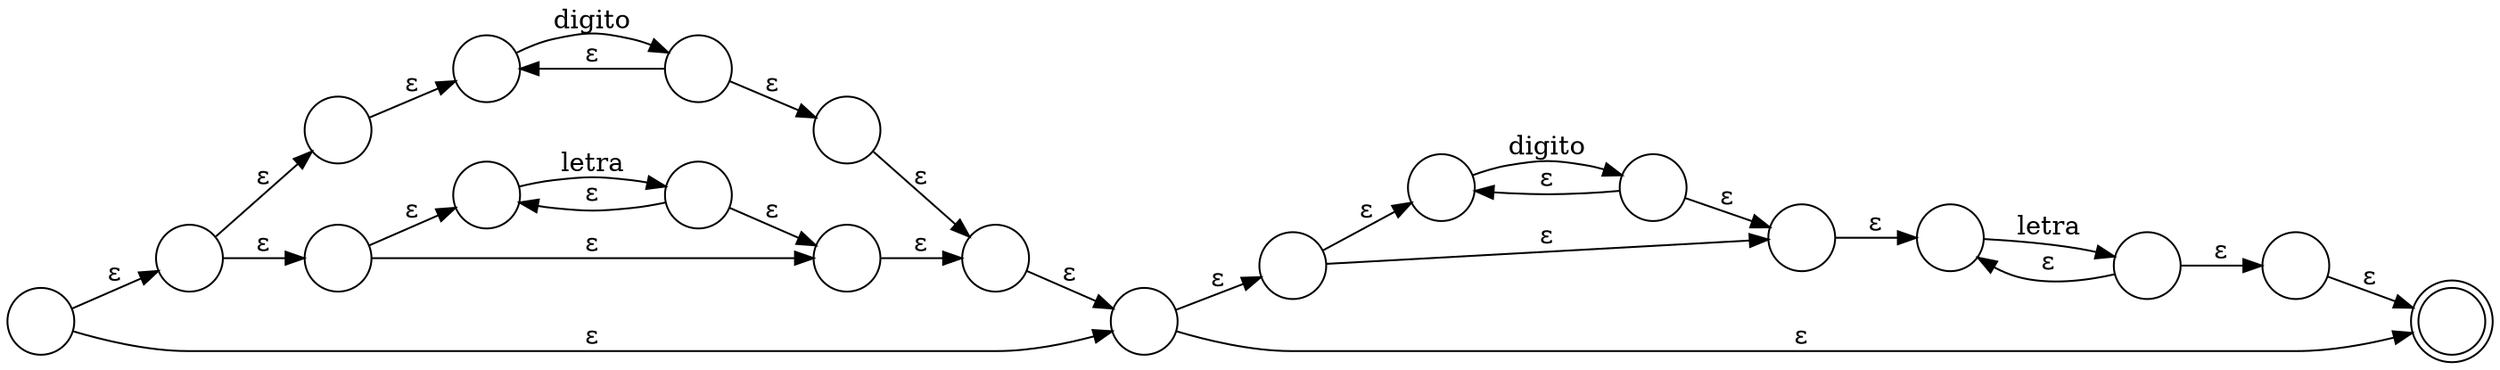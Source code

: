 digraph AFN {
	graph[fontname="Consolas" labelloc=t];
	node[shape=circle];
	rankdir = LR;
    N_11_start[label = ""];
    N_10_start[label = ""];
    N_9_start[label = ""];
    N_9_frst[label = ""];
    N_8[label = ""];
    N_9_exit[label = ""];
    N_10_exit[label = ""];
    N_11_exit[label = ""];
    N_3_start[label = ""];
    N_3_frst[label = ""];
    N_2[label = ""];
    N_3_exit[label = ""];
    N_1_frst[label = ""];
    N_0[label = ""];
    N_1_exit[label = ""];
    N_5_exit[label = "" peripheries = 2];
    N_1_exit -> N_5_exit[label = "&epsilon;"];
    N_0 -> N_1_exit[label = "&epsilon;"];
    N_0 -> N_1_frst[label = "&epsilon;"];
    N_1_frst -> N_0[label = "letra"];
    N_3_exit -> N_1_frst[label = "&epsilon;"];
    N_2 -> N_3_exit[label = "&epsilon;"];
    N_2 -> N_3_frst[label = "&epsilon;"];
    N_3_frst -> N_2[label = "digito"];
    N_3_start -> N_3_frst[label = "&epsilon;"];
    N_3_start -> N_3_exit[label = "&epsilon;"];
    N_11_exit -> N_3_start[label = "&epsilon;"];
    N_11_exit -> N_5_exit[label = "&epsilon;"];
    N_10_exit -> N_11_exit[label = "&epsilon;"];
    N_9_exit -> N_10_exit[label = "&epsilon;"];
    N_8 -> N_9_exit[label = "&epsilon;"];
    N_8 -> N_9_frst[label = "&epsilon;"];
    N_9_frst -> N_8[label = "digito"];
    N_9_start -> N_9_frst[label = "&epsilon;"];
    N_10_start -> N_9_start[label = "&epsilon;"];
    N_7_start[label = ""];
    N_7_frst[label = ""];
    N_6[label = ""];
    N_7_exit[label = ""];
    N_10_exit[label = ""];
    N_7_exit -> N_10_exit[label = "&epsilon;"];
    N_6 -> N_7_exit[label = "&epsilon;"];
    N_6 -> N_7_frst[label = "&epsilon;"];
    N_7_frst -> N_6[label = "letra"];
    N_7_start -> N_7_frst[label = "&epsilon;"];
    N_7_start -> N_7_exit[label = "&epsilon;"];
    N_10_start -> N_7_start[label = "&epsilon;"];
    N_11_start -> N_10_start[label = "&epsilon;"];
    N_11_start -> N_11_exit[label = "&epsilon;"];
}